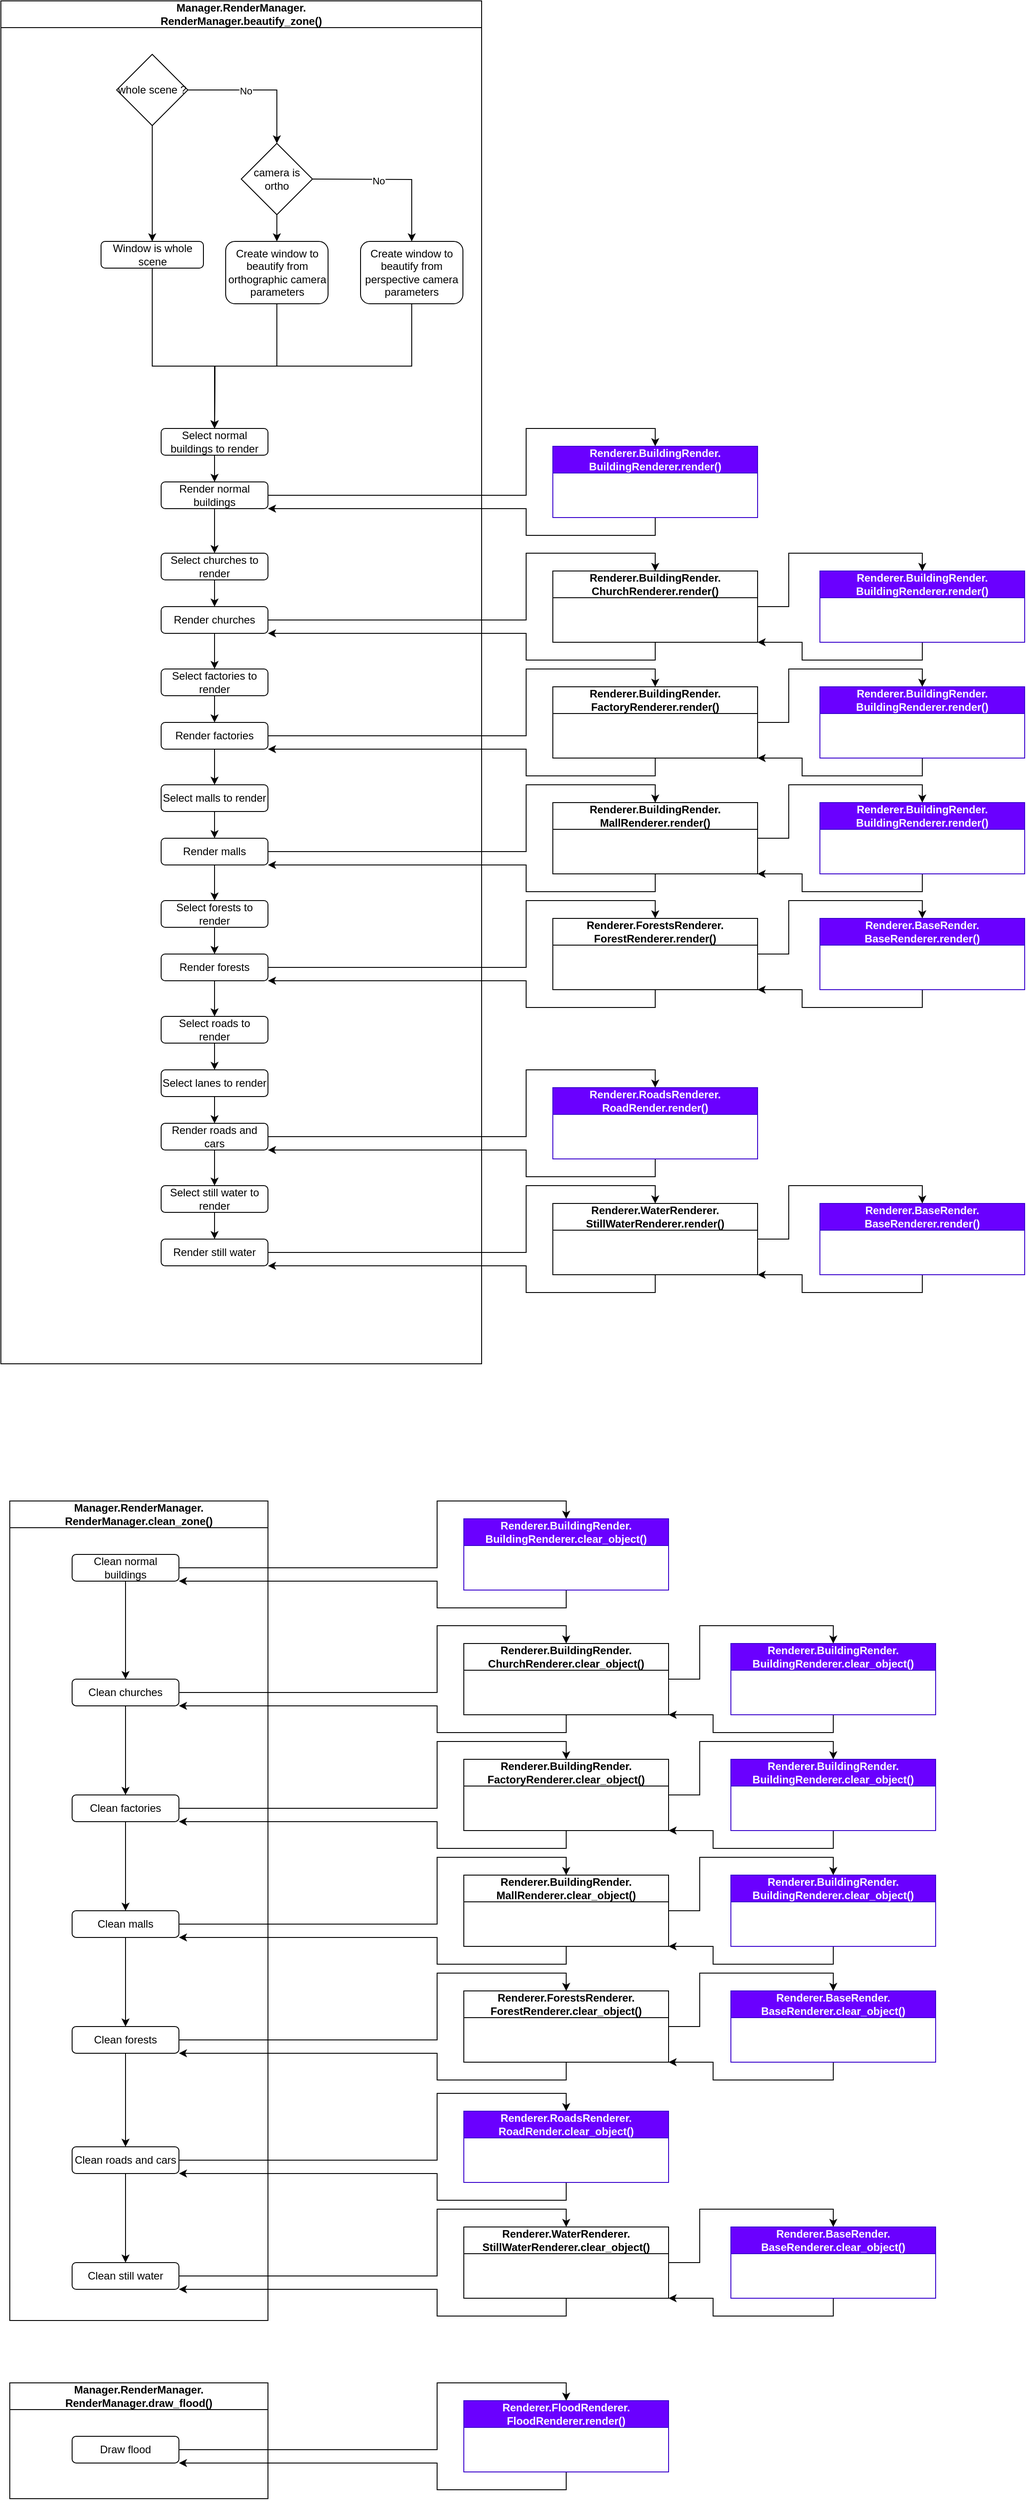 <mxfile version="22.1.21" type="device">
  <diagram id="C5RBs43oDa-KdzZeNtuy" name="Page-1">
    <mxGraphModel dx="7170" dy="4410" grid="1" gridSize="10" guides="1" tooltips="1" connect="1" arrows="1" fold="1" page="1" pageScale="1" pageWidth="827" pageHeight="1169" math="0" shadow="0">
      <root>
        <mxCell id="WIyWlLk6GJQsqaUBKTNV-0" />
        <mxCell id="WIyWlLk6GJQsqaUBKTNV-1" parent="WIyWlLk6GJQsqaUBKTNV-0" />
        <mxCell id="nWd9DYiu0VlQMOzA8pWd-0" value="Manager.RenderManager.&lt;br&gt;RenderManager.beautify_zone()" style="swimlane;whiteSpace=wrap;html=1;startSize=30;" parent="WIyWlLk6GJQsqaUBKTNV-1" vertex="1">
          <mxGeometry x="10" y="70" width="540" height="1530" as="geometry">
            <mxRectangle x="80" y="890" width="250" height="30" as="alternateBounds" />
          </mxGeometry>
        </mxCell>
        <mxCell id="nWd9DYiu0VlQMOzA8pWd-16" style="edgeStyle=orthogonalEdgeStyle;rounded=0;orthogonalLoop=1;jettySize=auto;html=1;exitX=1;exitY=0.5;exitDx=0;exitDy=0;entryX=0.5;entryY=0;entryDx=0;entryDy=0;" parent="nWd9DYiu0VlQMOzA8pWd-0" source="nWd9DYiu0VlQMOzA8pWd-13" target="nWd9DYiu0VlQMOzA8pWd-15" edge="1">
          <mxGeometry relative="1" as="geometry" />
        </mxCell>
        <mxCell id="nWd9DYiu0VlQMOzA8pWd-17" value="No" style="edgeLabel;html=1;align=center;verticalAlign=middle;resizable=0;points=[];" parent="nWd9DYiu0VlQMOzA8pWd-16" vertex="1" connectable="0">
          <mxGeometry x="-0.19" y="-1" relative="1" as="geometry">
            <mxPoint as="offset" />
          </mxGeometry>
        </mxCell>
        <mxCell id="nWd9DYiu0VlQMOzA8pWd-32" style="edgeStyle=orthogonalEdgeStyle;rounded=0;orthogonalLoop=1;jettySize=auto;html=1;exitX=0.5;exitY=1;exitDx=0;exitDy=0;entryX=0.5;entryY=0;entryDx=0;entryDy=0;" parent="nWd9DYiu0VlQMOzA8pWd-0" source="nWd9DYiu0VlQMOzA8pWd-13" target="nWd9DYiu0VlQMOzA8pWd-31" edge="1">
          <mxGeometry relative="1" as="geometry" />
        </mxCell>
        <mxCell id="nWd9DYiu0VlQMOzA8pWd-13" value="whole scene ?" style="rhombus;whiteSpace=wrap;html=1;" parent="nWd9DYiu0VlQMOzA8pWd-0" vertex="1">
          <mxGeometry x="130" y="60" width="80" height="80" as="geometry" />
        </mxCell>
        <mxCell id="nWd9DYiu0VlQMOzA8pWd-30" style="edgeStyle=orthogonalEdgeStyle;rounded=0;orthogonalLoop=1;jettySize=auto;html=1;exitX=0.5;exitY=1;exitDx=0;exitDy=0;entryX=0.5;entryY=0;entryDx=0;entryDy=0;" parent="nWd9DYiu0VlQMOzA8pWd-0" source="nWd9DYiu0VlQMOzA8pWd-15" target="nWd9DYiu0VlQMOzA8pWd-29" edge="1">
          <mxGeometry relative="1" as="geometry" />
        </mxCell>
        <mxCell id="nWd9DYiu0VlQMOzA8pWd-15" value="camera is ortho" style="rhombus;whiteSpace=wrap;html=1;" parent="nWd9DYiu0VlQMOzA8pWd-0" vertex="1">
          <mxGeometry x="270" y="160" width="80" height="80" as="geometry" />
        </mxCell>
        <mxCell id="nWd9DYiu0VlQMOzA8pWd-18" style="edgeStyle=orthogonalEdgeStyle;rounded=0;orthogonalLoop=1;jettySize=auto;html=1;exitX=1;exitY=0.5;exitDx=0;exitDy=0;entryX=0.5;entryY=0;entryDx=0;entryDy=0;" parent="nWd9DYiu0VlQMOzA8pWd-0" target="nWd9DYiu0VlQMOzA8pWd-20" edge="1">
          <mxGeometry relative="1" as="geometry">
            <mxPoint x="350" y="200" as="sourcePoint" />
            <mxPoint x="450" y="260" as="targetPoint" />
          </mxGeometry>
        </mxCell>
        <mxCell id="nWd9DYiu0VlQMOzA8pWd-19" value="No" style="edgeLabel;html=1;align=center;verticalAlign=middle;resizable=0;points=[];" parent="nWd9DYiu0VlQMOzA8pWd-18" vertex="1" connectable="0">
          <mxGeometry x="-0.19" y="-1" relative="1" as="geometry">
            <mxPoint as="offset" />
          </mxGeometry>
        </mxCell>
        <mxCell id="nWd9DYiu0VlQMOzA8pWd-43" style="edgeStyle=orthogonalEdgeStyle;rounded=0;orthogonalLoop=1;jettySize=auto;html=1;exitX=0.5;exitY=1;exitDx=0;exitDy=0;" parent="nWd9DYiu0VlQMOzA8pWd-0" source="nWd9DYiu0VlQMOzA8pWd-20" edge="1">
          <mxGeometry relative="1" as="geometry">
            <mxPoint x="240" y="480" as="targetPoint" />
          </mxGeometry>
        </mxCell>
        <mxCell id="nWd9DYiu0VlQMOzA8pWd-20" value="&lt;div&gt;Create window to beautify from perspective camera parameters&lt;/div&gt;" style="whiteSpace=wrap;html=1;rounded=1;glass=0;strokeWidth=1;shadow=0;" parent="nWd9DYiu0VlQMOzA8pWd-0" vertex="1">
          <mxGeometry x="404" y="270" width="115" height="70" as="geometry" />
        </mxCell>
        <mxCell id="nWd9DYiu0VlQMOzA8pWd-42" style="edgeStyle=orthogonalEdgeStyle;rounded=0;orthogonalLoop=1;jettySize=auto;html=1;exitX=0.5;exitY=1;exitDx=0;exitDy=0;" parent="nWd9DYiu0VlQMOzA8pWd-0" source="nWd9DYiu0VlQMOzA8pWd-29" edge="1">
          <mxGeometry relative="1" as="geometry">
            <mxPoint x="240" y="480" as="targetPoint" />
          </mxGeometry>
        </mxCell>
        <mxCell id="nWd9DYiu0VlQMOzA8pWd-29" value="&lt;div&gt;Create window to beautify from orthographic camera parameters&lt;/div&gt;" style="whiteSpace=wrap;html=1;rounded=1;glass=0;strokeWidth=1;shadow=0;" parent="nWd9DYiu0VlQMOzA8pWd-0" vertex="1">
          <mxGeometry x="252.5" y="270" width="115" height="70" as="geometry" />
        </mxCell>
        <mxCell id="nWd9DYiu0VlQMOzA8pWd-31" value="&lt;div&gt;Window is whole scene&lt;/div&gt;" style="whiteSpace=wrap;html=1;rounded=1;glass=0;strokeWidth=1;shadow=0;" parent="nWd9DYiu0VlQMOzA8pWd-0" vertex="1">
          <mxGeometry x="112.5" y="270" width="115" height="30" as="geometry" />
        </mxCell>
        <mxCell id="nWd9DYiu0VlQMOzA8pWd-45" style="edgeStyle=orthogonalEdgeStyle;rounded=0;orthogonalLoop=1;jettySize=auto;html=1;exitX=0.5;exitY=1;exitDx=0;exitDy=0;entryX=0.5;entryY=0;entryDx=0;entryDy=0;" parent="nWd9DYiu0VlQMOzA8pWd-0" source="nWd9DYiu0VlQMOzA8pWd-38" target="nWd9DYiu0VlQMOzA8pWd-44" edge="1">
          <mxGeometry relative="1" as="geometry" />
        </mxCell>
        <mxCell id="nWd9DYiu0VlQMOzA8pWd-38" value="Select normal buildings to render" style="rounded=1;whiteSpace=wrap;html=1;fontSize=12;glass=0;strokeWidth=1;shadow=0;" parent="nWd9DYiu0VlQMOzA8pWd-0" vertex="1">
          <mxGeometry x="180" y="480" width="120" height="30" as="geometry" />
        </mxCell>
        <mxCell id="nWd9DYiu0VlQMOzA8pWd-39" style="edgeStyle=orthogonalEdgeStyle;rounded=0;orthogonalLoop=1;jettySize=auto;html=1;exitX=0.5;exitY=1;exitDx=0;exitDy=0;" parent="nWd9DYiu0VlQMOzA8pWd-0" source="nWd9DYiu0VlQMOzA8pWd-31" target="nWd9DYiu0VlQMOzA8pWd-38" edge="1">
          <mxGeometry relative="1" as="geometry">
            <Array as="points">
              <mxPoint x="170" y="410" />
              <mxPoint x="240" y="410" />
            </Array>
          </mxGeometry>
        </mxCell>
        <mxCell id="nWd9DYiu0VlQMOzA8pWd-54" style="edgeStyle=orthogonalEdgeStyle;rounded=0;orthogonalLoop=1;jettySize=auto;html=1;exitX=0.5;exitY=1;exitDx=0;exitDy=0;entryX=0.5;entryY=0;entryDx=0;entryDy=0;" parent="nWd9DYiu0VlQMOzA8pWd-0" source="nWd9DYiu0VlQMOzA8pWd-44" target="nWd9DYiu0VlQMOzA8pWd-49" edge="1">
          <mxGeometry relative="1" as="geometry" />
        </mxCell>
        <mxCell id="nWd9DYiu0VlQMOzA8pWd-44" value="Render normal buildings" style="rounded=1;whiteSpace=wrap;html=1;fontSize=12;glass=0;strokeWidth=1;shadow=0;" parent="nWd9DYiu0VlQMOzA8pWd-0" vertex="1">
          <mxGeometry x="180" y="540" width="120" height="30" as="geometry" />
        </mxCell>
        <mxCell id="nWd9DYiu0VlQMOzA8pWd-49" value="Select churches to render" style="rounded=1;whiteSpace=wrap;html=1;fontSize=12;glass=0;strokeWidth=1;shadow=0;" parent="nWd9DYiu0VlQMOzA8pWd-0" vertex="1">
          <mxGeometry x="180" y="620" width="120" height="30" as="geometry" />
        </mxCell>
        <mxCell id="XBrvubIOwSxENSqEJ7tH-21" style="edgeStyle=orthogonalEdgeStyle;rounded=0;orthogonalLoop=1;jettySize=auto;html=1;exitX=0.5;exitY=1;exitDx=0;exitDy=0;entryX=0.5;entryY=0;entryDx=0;entryDy=0;" parent="nWd9DYiu0VlQMOzA8pWd-0" source="nWd9DYiu0VlQMOzA8pWd-50" target="XBrvubIOwSxENSqEJ7tH-3" edge="1">
          <mxGeometry relative="1" as="geometry" />
        </mxCell>
        <mxCell id="nWd9DYiu0VlQMOzA8pWd-50" value="Render churches" style="rounded=1;whiteSpace=wrap;html=1;fontSize=12;glass=0;strokeWidth=1;shadow=0;" parent="nWd9DYiu0VlQMOzA8pWd-0" vertex="1">
          <mxGeometry x="180" y="680" width="120" height="30" as="geometry" />
        </mxCell>
        <mxCell id="nWd9DYiu0VlQMOzA8pWd-48" style="edgeStyle=orthogonalEdgeStyle;rounded=0;orthogonalLoop=1;jettySize=auto;html=1;exitX=0.5;exitY=1;exitDx=0;exitDy=0;entryX=0.5;entryY=0;entryDx=0;entryDy=0;" parent="nWd9DYiu0VlQMOzA8pWd-0" source="nWd9DYiu0VlQMOzA8pWd-49" target="nWd9DYiu0VlQMOzA8pWd-50" edge="1">
          <mxGeometry relative="1" as="geometry" />
        </mxCell>
        <mxCell id="nWd9DYiu0VlQMOzA8pWd-51" style="edgeStyle=orthogonalEdgeStyle;rounded=0;orthogonalLoop=1;jettySize=auto;html=1;exitX=0.5;exitY=1;exitDx=0;exitDy=0;entryX=1;entryY=1;entryDx=0;entryDy=0;" parent="nWd9DYiu0VlQMOzA8pWd-0" source="nWd9DYiu0VlQMOzA8pWd-52" target="nWd9DYiu0VlQMOzA8pWd-50" edge="1">
          <mxGeometry relative="1" as="geometry">
            <Array as="points">
              <mxPoint x="735" y="740" />
              <mxPoint x="590" y="740" />
              <mxPoint x="590" y="710" />
            </Array>
          </mxGeometry>
        </mxCell>
        <mxCell id="nWd9DYiu0VlQMOzA8pWd-52" value="Renderer.BuildingRender.&lt;br&gt;ChurchRenderer.render()" style="swimlane;whiteSpace=wrap;html=1;startSize=30;" parent="nWd9DYiu0VlQMOzA8pWd-0" vertex="1">
          <mxGeometry x="620" y="640" width="230" height="80" as="geometry" />
        </mxCell>
        <mxCell id="nWd9DYiu0VlQMOzA8pWd-53" style="edgeStyle=orthogonalEdgeStyle;rounded=0;orthogonalLoop=1;jettySize=auto;html=1;exitX=1;exitY=0.5;exitDx=0;exitDy=0;entryX=0.5;entryY=0;entryDx=0;entryDy=0;" parent="nWd9DYiu0VlQMOzA8pWd-0" source="nWd9DYiu0VlQMOzA8pWd-50" target="nWd9DYiu0VlQMOzA8pWd-52" edge="1">
          <mxGeometry relative="1" as="geometry">
            <Array as="points">
              <mxPoint x="590" y="695" />
              <mxPoint x="590" y="620" />
              <mxPoint x="735" y="620" />
            </Array>
          </mxGeometry>
        </mxCell>
        <mxCell id="XBrvubIOwSxENSqEJ7tH-3" value="Select factories to render" style="rounded=1;whiteSpace=wrap;html=1;fontSize=12;glass=0;strokeWidth=1;shadow=0;" parent="nWd9DYiu0VlQMOzA8pWd-0" vertex="1">
          <mxGeometry x="180" y="750" width="120" height="30" as="geometry" />
        </mxCell>
        <mxCell id="XBrvubIOwSxENSqEJ7tH-22" style="edgeStyle=orthogonalEdgeStyle;rounded=0;orthogonalLoop=1;jettySize=auto;html=1;exitX=0.5;exitY=1;exitDx=0;exitDy=0;entryX=0.5;entryY=0;entryDx=0;entryDy=0;" parent="nWd9DYiu0VlQMOzA8pWd-0" source="XBrvubIOwSxENSqEJ7tH-4" target="XBrvubIOwSxENSqEJ7tH-12" edge="1">
          <mxGeometry relative="1" as="geometry" />
        </mxCell>
        <mxCell id="XBrvubIOwSxENSqEJ7tH-4" value="Render factories" style="rounded=1;whiteSpace=wrap;html=1;fontSize=12;glass=0;strokeWidth=1;shadow=0;" parent="nWd9DYiu0VlQMOzA8pWd-0" vertex="1">
          <mxGeometry x="180" y="810" width="120" height="30" as="geometry" />
        </mxCell>
        <mxCell id="XBrvubIOwSxENSqEJ7tH-5" style="edgeStyle=orthogonalEdgeStyle;rounded=0;orthogonalLoop=1;jettySize=auto;html=1;exitX=0.5;exitY=1;exitDx=0;exitDy=0;entryX=0.5;entryY=0;entryDx=0;entryDy=0;" parent="nWd9DYiu0VlQMOzA8pWd-0" source="XBrvubIOwSxENSqEJ7tH-3" target="XBrvubIOwSxENSqEJ7tH-4" edge="1">
          <mxGeometry relative="1" as="geometry" />
        </mxCell>
        <mxCell id="XBrvubIOwSxENSqEJ7tH-6" style="edgeStyle=orthogonalEdgeStyle;rounded=0;orthogonalLoop=1;jettySize=auto;html=1;exitX=0.5;exitY=1;exitDx=0;exitDy=0;entryX=1;entryY=1;entryDx=0;entryDy=0;" parent="nWd9DYiu0VlQMOzA8pWd-0" source="XBrvubIOwSxENSqEJ7tH-7" target="XBrvubIOwSxENSqEJ7tH-4" edge="1">
          <mxGeometry relative="1" as="geometry">
            <Array as="points">
              <mxPoint x="735" y="870" />
              <mxPoint x="590" y="870" />
              <mxPoint x="590" y="840" />
            </Array>
          </mxGeometry>
        </mxCell>
        <mxCell id="XBrvubIOwSxENSqEJ7tH-7" value="Renderer.BuildingRender.&lt;br&gt;FactoryRenderer.render()" style="swimlane;whiteSpace=wrap;html=1;startSize=30;" parent="nWd9DYiu0VlQMOzA8pWd-0" vertex="1">
          <mxGeometry x="620" y="770" width="230" height="80" as="geometry" />
        </mxCell>
        <mxCell id="XBrvubIOwSxENSqEJ7tH-8" style="edgeStyle=orthogonalEdgeStyle;rounded=0;orthogonalLoop=1;jettySize=auto;html=1;exitX=1;exitY=0.5;exitDx=0;exitDy=0;entryX=0.5;entryY=0;entryDx=0;entryDy=0;" parent="nWd9DYiu0VlQMOzA8pWd-0" source="XBrvubIOwSxENSqEJ7tH-4" target="XBrvubIOwSxENSqEJ7tH-7" edge="1">
          <mxGeometry relative="1" as="geometry">
            <Array as="points">
              <mxPoint x="590" y="825" />
              <mxPoint x="590" y="750" />
              <mxPoint x="735" y="750" />
            </Array>
          </mxGeometry>
        </mxCell>
        <mxCell id="XBrvubIOwSxENSqEJ7tH-9" style="edgeStyle=orthogonalEdgeStyle;rounded=0;orthogonalLoop=1;jettySize=auto;html=1;exitX=0.5;exitY=1;exitDx=0;exitDy=0;entryX=1;entryY=1;entryDx=0;entryDy=0;" parent="nWd9DYiu0VlQMOzA8pWd-0" source="XBrvubIOwSxENSqEJ7tH-10" target="XBrvubIOwSxENSqEJ7tH-7" edge="1">
          <mxGeometry relative="1" as="geometry">
            <Array as="points">
              <mxPoint x="1035" y="870" />
              <mxPoint x="900" y="870" />
              <mxPoint x="900" y="850" />
            </Array>
          </mxGeometry>
        </mxCell>
        <mxCell id="XBrvubIOwSxENSqEJ7tH-10" value="Renderer.BuildingRender.&lt;br&gt;BuildingRenderer.render()" style="swimlane;whiteSpace=wrap;html=1;startSize=30;fillColor=#6a00ff;fontColor=#ffffff;strokeColor=#3700CC;" parent="nWd9DYiu0VlQMOzA8pWd-0" vertex="1">
          <mxGeometry x="920" y="770" width="230" height="80" as="geometry" />
        </mxCell>
        <mxCell id="XBrvubIOwSxENSqEJ7tH-11" style="edgeStyle=orthogonalEdgeStyle;rounded=0;orthogonalLoop=1;jettySize=auto;html=1;exitX=1;exitY=0.5;exitDx=0;exitDy=0;entryX=0.5;entryY=0;entryDx=0;entryDy=0;" parent="nWd9DYiu0VlQMOzA8pWd-0" source="XBrvubIOwSxENSqEJ7tH-7" target="XBrvubIOwSxENSqEJ7tH-10" edge="1">
          <mxGeometry relative="1" as="geometry" />
        </mxCell>
        <mxCell id="XBrvubIOwSxENSqEJ7tH-12" value="Select malls to render" style="rounded=1;whiteSpace=wrap;html=1;fontSize=12;glass=0;strokeWidth=1;shadow=0;" parent="nWd9DYiu0VlQMOzA8pWd-0" vertex="1">
          <mxGeometry x="180" y="880" width="120" height="30" as="geometry" />
        </mxCell>
        <mxCell id="XBrvubIOwSxENSqEJ7tH-33" style="edgeStyle=orthogonalEdgeStyle;rounded=0;orthogonalLoop=1;jettySize=auto;html=1;exitX=0.5;exitY=1;exitDx=0;exitDy=0;entryX=0.5;entryY=0;entryDx=0;entryDy=0;" parent="nWd9DYiu0VlQMOzA8pWd-0" source="XBrvubIOwSxENSqEJ7tH-13" target="XBrvubIOwSxENSqEJ7tH-23" edge="1">
          <mxGeometry relative="1" as="geometry" />
        </mxCell>
        <mxCell id="XBrvubIOwSxENSqEJ7tH-13" value="Render malls" style="rounded=1;whiteSpace=wrap;html=1;fontSize=12;glass=0;strokeWidth=1;shadow=0;" parent="nWd9DYiu0VlQMOzA8pWd-0" vertex="1">
          <mxGeometry x="180" y="940" width="120" height="30" as="geometry" />
        </mxCell>
        <mxCell id="XBrvubIOwSxENSqEJ7tH-14" style="edgeStyle=orthogonalEdgeStyle;rounded=0;orthogonalLoop=1;jettySize=auto;html=1;exitX=0.5;exitY=1;exitDx=0;exitDy=0;entryX=0.5;entryY=0;entryDx=0;entryDy=0;" parent="nWd9DYiu0VlQMOzA8pWd-0" source="XBrvubIOwSxENSqEJ7tH-12" target="XBrvubIOwSxENSqEJ7tH-13" edge="1">
          <mxGeometry relative="1" as="geometry" />
        </mxCell>
        <mxCell id="XBrvubIOwSxENSqEJ7tH-15" style="edgeStyle=orthogonalEdgeStyle;rounded=0;orthogonalLoop=1;jettySize=auto;html=1;exitX=0.5;exitY=1;exitDx=0;exitDy=0;entryX=1;entryY=1;entryDx=0;entryDy=0;" parent="nWd9DYiu0VlQMOzA8pWd-0" source="XBrvubIOwSxENSqEJ7tH-16" target="XBrvubIOwSxENSqEJ7tH-13" edge="1">
          <mxGeometry relative="1" as="geometry">
            <Array as="points">
              <mxPoint x="735" y="1000" />
              <mxPoint x="590" y="1000" />
              <mxPoint x="590" y="970" />
            </Array>
          </mxGeometry>
        </mxCell>
        <mxCell id="XBrvubIOwSxENSqEJ7tH-16" value="Renderer.BuildingRender.&lt;br&gt;MallRenderer.render()" style="swimlane;whiteSpace=wrap;html=1;startSize=30;" parent="nWd9DYiu0VlQMOzA8pWd-0" vertex="1">
          <mxGeometry x="620" y="900" width="230" height="80" as="geometry" />
        </mxCell>
        <mxCell id="XBrvubIOwSxENSqEJ7tH-17" style="edgeStyle=orthogonalEdgeStyle;rounded=0;orthogonalLoop=1;jettySize=auto;html=1;exitX=1;exitY=0.5;exitDx=0;exitDy=0;entryX=0.5;entryY=0;entryDx=0;entryDy=0;" parent="nWd9DYiu0VlQMOzA8pWd-0" source="XBrvubIOwSxENSqEJ7tH-13" target="XBrvubIOwSxENSqEJ7tH-16" edge="1">
          <mxGeometry relative="1" as="geometry">
            <Array as="points">
              <mxPoint x="590" y="955" />
              <mxPoint x="590" y="880" />
              <mxPoint x="735" y="880" />
            </Array>
          </mxGeometry>
        </mxCell>
        <mxCell id="XBrvubIOwSxENSqEJ7tH-18" style="edgeStyle=orthogonalEdgeStyle;rounded=0;orthogonalLoop=1;jettySize=auto;html=1;exitX=0.5;exitY=1;exitDx=0;exitDy=0;entryX=1;entryY=1;entryDx=0;entryDy=0;" parent="nWd9DYiu0VlQMOzA8pWd-0" source="XBrvubIOwSxENSqEJ7tH-19" target="XBrvubIOwSxENSqEJ7tH-16" edge="1">
          <mxGeometry relative="1" as="geometry">
            <Array as="points">
              <mxPoint x="1035" y="1000" />
              <mxPoint x="900" y="1000" />
              <mxPoint x="900" y="980" />
            </Array>
          </mxGeometry>
        </mxCell>
        <mxCell id="XBrvubIOwSxENSqEJ7tH-19" value="Renderer.BuildingRender.&lt;br&gt;BuildingRenderer.render()" style="swimlane;whiteSpace=wrap;html=1;startSize=30;fillColor=#6a00ff;fontColor=#ffffff;strokeColor=#3700CC;" parent="nWd9DYiu0VlQMOzA8pWd-0" vertex="1">
          <mxGeometry x="920" y="900" width="230" height="80" as="geometry" />
        </mxCell>
        <mxCell id="XBrvubIOwSxENSqEJ7tH-20" style="edgeStyle=orthogonalEdgeStyle;rounded=0;orthogonalLoop=1;jettySize=auto;html=1;exitX=1;exitY=0.5;exitDx=0;exitDy=0;entryX=0.5;entryY=0;entryDx=0;entryDy=0;" parent="nWd9DYiu0VlQMOzA8pWd-0" source="XBrvubIOwSxENSqEJ7tH-16" target="XBrvubIOwSxENSqEJ7tH-19" edge="1">
          <mxGeometry relative="1" as="geometry" />
        </mxCell>
        <mxCell id="XBrvubIOwSxENSqEJ7tH-23" value="Select forests to render" style="rounded=1;whiteSpace=wrap;html=1;fontSize=12;glass=0;strokeWidth=1;shadow=0;" parent="nWd9DYiu0VlQMOzA8pWd-0" vertex="1">
          <mxGeometry x="180" y="1010" width="120" height="30" as="geometry" />
        </mxCell>
        <mxCell id="XBrvubIOwSxENSqEJ7tH-44" style="edgeStyle=orthogonalEdgeStyle;rounded=0;orthogonalLoop=1;jettySize=auto;html=1;exitX=0.5;exitY=1;exitDx=0;exitDy=0;entryX=0.5;entryY=0;entryDx=0;entryDy=0;" parent="nWd9DYiu0VlQMOzA8pWd-0" source="XBrvubIOwSxENSqEJ7tH-24" target="XBrvubIOwSxENSqEJ7tH-43" edge="1">
          <mxGeometry relative="1" as="geometry" />
        </mxCell>
        <mxCell id="XBrvubIOwSxENSqEJ7tH-24" value="Render forests" style="rounded=1;whiteSpace=wrap;html=1;fontSize=12;glass=0;strokeWidth=1;shadow=0;" parent="nWd9DYiu0VlQMOzA8pWd-0" vertex="1">
          <mxGeometry x="180" y="1070" width="120" height="30" as="geometry" />
        </mxCell>
        <mxCell id="XBrvubIOwSxENSqEJ7tH-25" style="edgeStyle=orthogonalEdgeStyle;rounded=0;orthogonalLoop=1;jettySize=auto;html=1;exitX=0.5;exitY=1;exitDx=0;exitDy=0;entryX=0.5;entryY=0;entryDx=0;entryDy=0;" parent="nWd9DYiu0VlQMOzA8pWd-0" source="XBrvubIOwSxENSqEJ7tH-23" target="XBrvubIOwSxENSqEJ7tH-24" edge="1">
          <mxGeometry relative="1" as="geometry" />
        </mxCell>
        <mxCell id="XBrvubIOwSxENSqEJ7tH-26" style="edgeStyle=orthogonalEdgeStyle;rounded=0;orthogonalLoop=1;jettySize=auto;html=1;exitX=0.5;exitY=1;exitDx=0;exitDy=0;entryX=1;entryY=1;entryDx=0;entryDy=0;" parent="nWd9DYiu0VlQMOzA8pWd-0" source="XBrvubIOwSxENSqEJ7tH-27" target="XBrvubIOwSxENSqEJ7tH-24" edge="1">
          <mxGeometry relative="1" as="geometry">
            <Array as="points">
              <mxPoint x="735" y="1130" />
              <mxPoint x="590" y="1130" />
              <mxPoint x="590" y="1100" />
            </Array>
          </mxGeometry>
        </mxCell>
        <mxCell id="XBrvubIOwSxENSqEJ7tH-27" value="Renderer.ForestsRenderer.&lt;br&gt;ForestRenderer.render()" style="swimlane;whiteSpace=wrap;html=1;startSize=30;" parent="nWd9DYiu0VlQMOzA8pWd-0" vertex="1">
          <mxGeometry x="620" y="1030" width="230" height="80" as="geometry" />
        </mxCell>
        <mxCell id="XBrvubIOwSxENSqEJ7tH-28" style="edgeStyle=orthogonalEdgeStyle;rounded=0;orthogonalLoop=1;jettySize=auto;html=1;exitX=1;exitY=0.5;exitDx=0;exitDy=0;entryX=0.5;entryY=0;entryDx=0;entryDy=0;" parent="nWd9DYiu0VlQMOzA8pWd-0" source="XBrvubIOwSxENSqEJ7tH-24" target="XBrvubIOwSxENSqEJ7tH-27" edge="1">
          <mxGeometry relative="1" as="geometry">
            <Array as="points">
              <mxPoint x="590" y="1085" />
              <mxPoint x="590" y="1010" />
              <mxPoint x="735" y="1010" />
            </Array>
          </mxGeometry>
        </mxCell>
        <mxCell id="XBrvubIOwSxENSqEJ7tH-29" style="edgeStyle=orthogonalEdgeStyle;rounded=0;orthogonalLoop=1;jettySize=auto;html=1;exitX=0.5;exitY=1;exitDx=0;exitDy=0;entryX=1;entryY=1;entryDx=0;entryDy=0;" parent="nWd9DYiu0VlQMOzA8pWd-0" source="XBrvubIOwSxENSqEJ7tH-30" target="XBrvubIOwSxENSqEJ7tH-27" edge="1">
          <mxGeometry relative="1" as="geometry">
            <Array as="points">
              <mxPoint x="1035" y="1130" />
              <mxPoint x="900" y="1130" />
              <mxPoint x="900" y="1110" />
            </Array>
          </mxGeometry>
        </mxCell>
        <mxCell id="XBrvubIOwSxENSqEJ7tH-30" value="Renderer.BaseRender.&lt;br&gt;BaseRenderer.render()" style="swimlane;whiteSpace=wrap;html=1;startSize=30;fillColor=#6a00ff;fontColor=#ffffff;strokeColor=#3700CC;" parent="nWd9DYiu0VlQMOzA8pWd-0" vertex="1">
          <mxGeometry x="920" y="1030" width="230" height="80" as="geometry" />
        </mxCell>
        <mxCell id="XBrvubIOwSxENSqEJ7tH-31" style="edgeStyle=orthogonalEdgeStyle;rounded=0;orthogonalLoop=1;jettySize=auto;html=1;exitX=1;exitY=0.5;exitDx=0;exitDy=0;entryX=0.5;entryY=0;entryDx=0;entryDy=0;" parent="nWd9DYiu0VlQMOzA8pWd-0" source="XBrvubIOwSxENSqEJ7tH-27" target="XBrvubIOwSxENSqEJ7tH-30" edge="1">
          <mxGeometry relative="1" as="geometry" />
        </mxCell>
        <mxCell id="XBrvubIOwSxENSqEJ7tH-34" value="Select lanes to render" style="rounded=1;whiteSpace=wrap;html=1;fontSize=12;glass=0;strokeWidth=1;shadow=0;" parent="nWd9DYiu0VlQMOzA8pWd-0" vertex="1">
          <mxGeometry x="180" y="1200.04" width="120" height="30" as="geometry" />
        </mxCell>
        <mxCell id="XBrvubIOwSxENSqEJ7tH-56" style="edgeStyle=orthogonalEdgeStyle;rounded=0;orthogonalLoop=1;jettySize=auto;html=1;exitX=0.5;exitY=1;exitDx=0;exitDy=0;" parent="nWd9DYiu0VlQMOzA8pWd-0" source="XBrvubIOwSxENSqEJ7tH-35" edge="1">
          <mxGeometry relative="1" as="geometry">
            <mxPoint x="240" y="1330" as="targetPoint" />
          </mxGeometry>
        </mxCell>
        <mxCell id="XBrvubIOwSxENSqEJ7tH-35" value="Render roads and cars" style="rounded=1;whiteSpace=wrap;html=1;fontSize=12;glass=0;strokeWidth=1;shadow=0;" parent="nWd9DYiu0VlQMOzA8pWd-0" vertex="1">
          <mxGeometry x="180" y="1260.04" width="120" height="30" as="geometry" />
        </mxCell>
        <mxCell id="XBrvubIOwSxENSqEJ7tH-36" style="edgeStyle=orthogonalEdgeStyle;rounded=0;orthogonalLoop=1;jettySize=auto;html=1;exitX=0.5;exitY=1;exitDx=0;exitDy=0;entryX=0.5;entryY=0;entryDx=0;entryDy=0;" parent="nWd9DYiu0VlQMOzA8pWd-0" source="XBrvubIOwSxENSqEJ7tH-34" target="XBrvubIOwSxENSqEJ7tH-35" edge="1">
          <mxGeometry relative="1" as="geometry" />
        </mxCell>
        <mxCell id="XBrvubIOwSxENSqEJ7tH-37" style="edgeStyle=orthogonalEdgeStyle;rounded=0;orthogonalLoop=1;jettySize=auto;html=1;exitX=0.5;exitY=1;exitDx=0;exitDy=0;entryX=1;entryY=1;entryDx=0;entryDy=0;" parent="nWd9DYiu0VlQMOzA8pWd-0" source="XBrvubIOwSxENSqEJ7tH-38" target="XBrvubIOwSxENSqEJ7tH-35" edge="1">
          <mxGeometry relative="1" as="geometry">
            <Array as="points">
              <mxPoint x="735" y="1320.04" />
              <mxPoint x="590" y="1320.04" />
              <mxPoint x="590" y="1290.04" />
            </Array>
          </mxGeometry>
        </mxCell>
        <mxCell id="XBrvubIOwSxENSqEJ7tH-38" value="Renderer.RoadsRenderer.&lt;br&gt;RoadRender.render()" style="swimlane;whiteSpace=wrap;html=1;startSize=30;fillColor=#6a00ff;fontColor=#ffffff;strokeColor=#3700CC;" parent="nWd9DYiu0VlQMOzA8pWd-0" vertex="1">
          <mxGeometry x="620" y="1220.04" width="230" height="80" as="geometry" />
        </mxCell>
        <mxCell id="XBrvubIOwSxENSqEJ7tH-39" style="edgeStyle=orthogonalEdgeStyle;rounded=0;orthogonalLoop=1;jettySize=auto;html=1;exitX=1;exitY=0.5;exitDx=0;exitDy=0;entryX=0.5;entryY=0;entryDx=0;entryDy=0;" parent="nWd9DYiu0VlQMOzA8pWd-0" source="XBrvubIOwSxENSqEJ7tH-35" target="XBrvubIOwSxENSqEJ7tH-38" edge="1">
          <mxGeometry relative="1" as="geometry">
            <Array as="points">
              <mxPoint x="590" y="1275.04" />
              <mxPoint x="590" y="1200.04" />
              <mxPoint x="735" y="1200.04" />
            </Array>
          </mxGeometry>
        </mxCell>
        <mxCell id="XBrvubIOwSxENSqEJ7tH-45" style="edgeStyle=orthogonalEdgeStyle;rounded=0;orthogonalLoop=1;jettySize=auto;html=1;exitX=0.5;exitY=1;exitDx=0;exitDy=0;entryX=0.5;entryY=0;entryDx=0;entryDy=0;" parent="nWd9DYiu0VlQMOzA8pWd-0" source="XBrvubIOwSxENSqEJ7tH-43" target="XBrvubIOwSxENSqEJ7tH-34" edge="1">
          <mxGeometry relative="1" as="geometry" />
        </mxCell>
        <mxCell id="XBrvubIOwSxENSqEJ7tH-43" value="Select roads to render" style="rounded=1;whiteSpace=wrap;html=1;fontSize=12;glass=0;strokeWidth=1;shadow=0;" parent="nWd9DYiu0VlQMOzA8pWd-0" vertex="1">
          <mxGeometry x="180" y="1140" width="120" height="30" as="geometry" />
        </mxCell>
        <mxCell id="XBrvubIOwSxENSqEJ7tH-47" value="Select still water to render" style="rounded=1;whiteSpace=wrap;html=1;fontSize=12;glass=0;strokeWidth=1;shadow=0;" parent="nWd9DYiu0VlQMOzA8pWd-0" vertex="1">
          <mxGeometry x="180" y="1330.04" width="120" height="30" as="geometry" />
        </mxCell>
        <mxCell id="XBrvubIOwSxENSqEJ7tH-48" value="Render still water" style="rounded=1;whiteSpace=wrap;html=1;fontSize=12;glass=0;strokeWidth=1;shadow=0;" parent="nWd9DYiu0VlQMOzA8pWd-0" vertex="1">
          <mxGeometry x="180" y="1390.04" width="120" height="30" as="geometry" />
        </mxCell>
        <mxCell id="XBrvubIOwSxENSqEJ7tH-49" style="edgeStyle=orthogonalEdgeStyle;rounded=0;orthogonalLoop=1;jettySize=auto;html=1;exitX=0.5;exitY=1;exitDx=0;exitDy=0;entryX=0.5;entryY=0;entryDx=0;entryDy=0;" parent="nWd9DYiu0VlQMOzA8pWd-0" source="XBrvubIOwSxENSqEJ7tH-47" target="XBrvubIOwSxENSqEJ7tH-48" edge="1">
          <mxGeometry relative="1" as="geometry" />
        </mxCell>
        <mxCell id="XBrvubIOwSxENSqEJ7tH-50" style="edgeStyle=orthogonalEdgeStyle;rounded=0;orthogonalLoop=1;jettySize=auto;html=1;exitX=0.5;exitY=1;exitDx=0;exitDy=0;entryX=1;entryY=1;entryDx=0;entryDy=0;" parent="nWd9DYiu0VlQMOzA8pWd-0" source="XBrvubIOwSxENSqEJ7tH-51" target="XBrvubIOwSxENSqEJ7tH-48" edge="1">
          <mxGeometry relative="1" as="geometry">
            <Array as="points">
              <mxPoint x="735" y="1450.04" />
              <mxPoint x="590" y="1450.04" />
              <mxPoint x="590" y="1420.04" />
            </Array>
          </mxGeometry>
        </mxCell>
        <mxCell id="XBrvubIOwSxENSqEJ7tH-51" value="Renderer.WaterRenderer.&lt;br&gt;StillWaterRenderer.render()" style="swimlane;whiteSpace=wrap;html=1;startSize=30;" parent="nWd9DYiu0VlQMOzA8pWd-0" vertex="1">
          <mxGeometry x="620" y="1350.04" width="230" height="80" as="geometry" />
        </mxCell>
        <mxCell id="XBrvubIOwSxENSqEJ7tH-52" style="edgeStyle=orthogonalEdgeStyle;rounded=0;orthogonalLoop=1;jettySize=auto;html=1;exitX=1;exitY=0.5;exitDx=0;exitDy=0;entryX=0.5;entryY=0;entryDx=0;entryDy=0;" parent="nWd9DYiu0VlQMOzA8pWd-0" source="XBrvubIOwSxENSqEJ7tH-48" target="XBrvubIOwSxENSqEJ7tH-51" edge="1">
          <mxGeometry relative="1" as="geometry">
            <Array as="points">
              <mxPoint x="590" y="1405.04" />
              <mxPoint x="590" y="1330.04" />
              <mxPoint x="735" y="1330.04" />
            </Array>
          </mxGeometry>
        </mxCell>
        <mxCell id="XBrvubIOwSxENSqEJ7tH-53" style="edgeStyle=orthogonalEdgeStyle;rounded=0;orthogonalLoop=1;jettySize=auto;html=1;exitX=0.5;exitY=1;exitDx=0;exitDy=0;entryX=1;entryY=1;entryDx=0;entryDy=0;" parent="nWd9DYiu0VlQMOzA8pWd-0" source="XBrvubIOwSxENSqEJ7tH-54" target="XBrvubIOwSxENSqEJ7tH-51" edge="1">
          <mxGeometry relative="1" as="geometry">
            <Array as="points">
              <mxPoint x="1035" y="1450.04" />
              <mxPoint x="900" y="1450.04" />
              <mxPoint x="900" y="1430.04" />
            </Array>
          </mxGeometry>
        </mxCell>
        <mxCell id="XBrvubIOwSxENSqEJ7tH-54" value="Renderer.BaseRender.&lt;br&gt;BaseRenderer.render()" style="swimlane;whiteSpace=wrap;html=1;startSize=30;fillColor=#6a00ff;fontColor=#ffffff;strokeColor=#3700CC;" parent="nWd9DYiu0VlQMOzA8pWd-0" vertex="1">
          <mxGeometry x="920" y="1350.04" width="230" height="80" as="geometry" />
        </mxCell>
        <mxCell id="XBrvubIOwSxENSqEJ7tH-55" style="edgeStyle=orthogonalEdgeStyle;rounded=0;orthogonalLoop=1;jettySize=auto;html=1;exitX=1;exitY=0.5;exitDx=0;exitDy=0;entryX=0.5;entryY=0;entryDx=0;entryDy=0;" parent="nWd9DYiu0VlQMOzA8pWd-0" source="XBrvubIOwSxENSqEJ7tH-51" target="XBrvubIOwSxENSqEJ7tH-54" edge="1">
          <mxGeometry relative="1" as="geometry" />
        </mxCell>
        <mxCell id="nWd9DYiu0VlQMOzA8pWd-47" style="edgeStyle=orthogonalEdgeStyle;rounded=0;orthogonalLoop=1;jettySize=auto;html=1;exitX=0.5;exitY=1;exitDx=0;exitDy=0;entryX=1;entryY=1;entryDx=0;entryDy=0;" parent="WIyWlLk6GJQsqaUBKTNV-1" source="nWd9DYiu0VlQMOzA8pWd-36" target="nWd9DYiu0VlQMOzA8pWd-44" edge="1">
          <mxGeometry relative="1" as="geometry">
            <Array as="points">
              <mxPoint x="745" y="670" />
              <mxPoint x="600" y="670" />
              <mxPoint x="600" y="640" />
            </Array>
          </mxGeometry>
        </mxCell>
        <mxCell id="nWd9DYiu0VlQMOzA8pWd-36" value="Renderer.BuildingRender.&lt;br&gt;BuildingRenderer.render()" style="swimlane;whiteSpace=wrap;html=1;startSize=30;fillColor=#6a00ff;fontColor=#ffffff;strokeColor=#3700CC;" parent="WIyWlLk6GJQsqaUBKTNV-1" vertex="1">
          <mxGeometry x="630" y="570" width="230" height="80" as="geometry" />
        </mxCell>
        <mxCell id="nWd9DYiu0VlQMOzA8pWd-46" style="edgeStyle=orthogonalEdgeStyle;rounded=0;orthogonalLoop=1;jettySize=auto;html=1;exitX=1;exitY=0.5;exitDx=0;exitDy=0;entryX=0.5;entryY=0;entryDx=0;entryDy=0;" parent="WIyWlLk6GJQsqaUBKTNV-1" source="nWd9DYiu0VlQMOzA8pWd-44" target="nWd9DYiu0VlQMOzA8pWd-36" edge="1">
          <mxGeometry relative="1" as="geometry">
            <Array as="points">
              <mxPoint x="600" y="625" />
              <mxPoint x="600" y="550" />
              <mxPoint x="745" y="550" />
            </Array>
          </mxGeometry>
        </mxCell>
        <mxCell id="XBrvubIOwSxENSqEJ7tH-2" style="edgeStyle=orthogonalEdgeStyle;rounded=0;orthogonalLoop=1;jettySize=auto;html=1;exitX=0.5;exitY=1;exitDx=0;exitDy=0;entryX=1;entryY=1;entryDx=0;entryDy=0;" parent="WIyWlLk6GJQsqaUBKTNV-1" source="XBrvubIOwSxENSqEJ7tH-0" target="nWd9DYiu0VlQMOzA8pWd-52" edge="1">
          <mxGeometry relative="1" as="geometry">
            <Array as="points">
              <mxPoint x="1045" y="810" />
              <mxPoint x="910" y="810" />
              <mxPoint x="910" y="790" />
            </Array>
          </mxGeometry>
        </mxCell>
        <mxCell id="XBrvubIOwSxENSqEJ7tH-0" value="Renderer.BuildingRender.&lt;br&gt;BuildingRenderer.render()" style="swimlane;whiteSpace=wrap;html=1;startSize=30;fillColor=#6a00ff;fontColor=#ffffff;strokeColor=#3700CC;" parent="WIyWlLk6GJQsqaUBKTNV-1" vertex="1">
          <mxGeometry x="930" y="710" width="230" height="80" as="geometry" />
        </mxCell>
        <mxCell id="XBrvubIOwSxENSqEJ7tH-1" style="edgeStyle=orthogonalEdgeStyle;rounded=0;orthogonalLoop=1;jettySize=auto;html=1;exitX=1;exitY=0.5;exitDx=0;exitDy=0;entryX=0.5;entryY=0;entryDx=0;entryDy=0;" parent="WIyWlLk6GJQsqaUBKTNV-1" source="nWd9DYiu0VlQMOzA8pWd-52" target="XBrvubIOwSxENSqEJ7tH-0" edge="1">
          <mxGeometry relative="1" as="geometry" />
        </mxCell>
        <mxCell id="XBrvubIOwSxENSqEJ7tH-57" value="Manager.RenderManager.&lt;br&gt;RenderManager.clean_zone()" style="swimlane;whiteSpace=wrap;html=1;startSize=30;" parent="WIyWlLk6GJQsqaUBKTNV-1" vertex="1">
          <mxGeometry x="20" y="1754" width="290" height="920" as="geometry">
            <mxRectangle x="80" y="890" width="250" height="30" as="alternateBounds" />
          </mxGeometry>
        </mxCell>
        <mxCell id="XBrvubIOwSxENSqEJ7tH-137" style="edgeStyle=orthogonalEdgeStyle;rounded=0;orthogonalLoop=1;jettySize=auto;html=1;exitX=0.5;exitY=1;exitDx=0;exitDy=0;entryX=0.5;entryY=0;entryDx=0;entryDy=0;" parent="XBrvubIOwSxENSqEJ7tH-57" source="XBrvubIOwSxENSqEJ7tH-75" target="XBrvubIOwSxENSqEJ7tH-78" edge="1">
          <mxGeometry relative="1" as="geometry" />
        </mxCell>
        <mxCell id="XBrvubIOwSxENSqEJ7tH-75" value="Clean normal buildings" style="rounded=1;whiteSpace=wrap;html=1;fontSize=12;glass=0;strokeWidth=1;shadow=0;" parent="XBrvubIOwSxENSqEJ7tH-57" vertex="1">
          <mxGeometry x="70" y="59.96" width="120" height="30" as="geometry" />
        </mxCell>
        <mxCell id="XBrvubIOwSxENSqEJ7tH-138" style="edgeStyle=orthogonalEdgeStyle;rounded=0;orthogonalLoop=1;jettySize=auto;html=1;exitX=0.5;exitY=1;exitDx=0;exitDy=0;" parent="XBrvubIOwSxENSqEJ7tH-57" source="XBrvubIOwSxENSqEJ7tH-78" target="XBrvubIOwSxENSqEJ7tH-85" edge="1">
          <mxGeometry relative="1" as="geometry" />
        </mxCell>
        <mxCell id="XBrvubIOwSxENSqEJ7tH-78" value="Clean churches" style="rounded=1;whiteSpace=wrap;html=1;fontSize=12;glass=0;strokeWidth=1;shadow=0;" parent="XBrvubIOwSxENSqEJ7tH-57" vertex="1">
          <mxGeometry x="70" y="199.96" width="120" height="30" as="geometry" />
        </mxCell>
        <mxCell id="XBrvubIOwSxENSqEJ7tH-80" style="edgeStyle=orthogonalEdgeStyle;rounded=0;orthogonalLoop=1;jettySize=auto;html=1;exitX=0.5;exitY=1;exitDx=0;exitDy=0;entryX=1;entryY=1;entryDx=0;entryDy=0;" parent="XBrvubIOwSxENSqEJ7tH-57" source="XBrvubIOwSxENSqEJ7tH-81" target="XBrvubIOwSxENSqEJ7tH-78" edge="1">
          <mxGeometry relative="1" as="geometry">
            <Array as="points">
              <mxPoint x="625" y="259.96" />
              <mxPoint x="480" y="259.96" />
              <mxPoint x="480" y="229.96" />
            </Array>
          </mxGeometry>
        </mxCell>
        <mxCell id="XBrvubIOwSxENSqEJ7tH-81" value="Renderer.BuildingRender.&lt;br&gt;ChurchRenderer.clear_object()" style="swimlane;whiteSpace=wrap;html=1;startSize=30;" parent="XBrvubIOwSxENSqEJ7tH-57" vertex="1">
          <mxGeometry x="510" y="159.96" width="230" height="80" as="geometry" />
        </mxCell>
        <mxCell id="XBrvubIOwSxENSqEJ7tH-82" style="edgeStyle=orthogonalEdgeStyle;rounded=0;orthogonalLoop=1;jettySize=auto;html=1;exitX=1;exitY=0.5;exitDx=0;exitDy=0;entryX=0.5;entryY=0;entryDx=0;entryDy=0;" parent="XBrvubIOwSxENSqEJ7tH-57" source="XBrvubIOwSxENSqEJ7tH-78" target="XBrvubIOwSxENSqEJ7tH-81" edge="1">
          <mxGeometry relative="1" as="geometry">
            <Array as="points">
              <mxPoint x="480" y="214.96" />
              <mxPoint x="480" y="139.96" />
              <mxPoint x="625" y="139.96" />
            </Array>
          </mxGeometry>
        </mxCell>
        <mxCell id="XBrvubIOwSxENSqEJ7tH-139" style="edgeStyle=orthogonalEdgeStyle;rounded=0;orthogonalLoop=1;jettySize=auto;html=1;exitX=0.5;exitY=1;exitDx=0;exitDy=0;entryX=0.5;entryY=0;entryDx=0;entryDy=0;" parent="XBrvubIOwSxENSqEJ7tH-57" source="XBrvubIOwSxENSqEJ7tH-85" target="XBrvubIOwSxENSqEJ7tH-95" edge="1">
          <mxGeometry relative="1" as="geometry" />
        </mxCell>
        <mxCell id="XBrvubIOwSxENSqEJ7tH-85" value="Clean factories" style="rounded=1;whiteSpace=wrap;html=1;fontSize=12;glass=0;strokeWidth=1;shadow=0;" parent="XBrvubIOwSxENSqEJ7tH-57" vertex="1">
          <mxGeometry x="70" y="329.96" width="120" height="30" as="geometry" />
        </mxCell>
        <mxCell id="XBrvubIOwSxENSqEJ7tH-87" style="edgeStyle=orthogonalEdgeStyle;rounded=0;orthogonalLoop=1;jettySize=auto;html=1;exitX=0.5;exitY=1;exitDx=0;exitDy=0;entryX=1;entryY=1;entryDx=0;entryDy=0;" parent="XBrvubIOwSxENSqEJ7tH-57" source="XBrvubIOwSxENSqEJ7tH-88" target="XBrvubIOwSxENSqEJ7tH-85" edge="1">
          <mxGeometry relative="1" as="geometry">
            <Array as="points">
              <mxPoint x="625" y="389.96" />
              <mxPoint x="480" y="389.96" />
              <mxPoint x="480" y="359.96" />
            </Array>
          </mxGeometry>
        </mxCell>
        <mxCell id="XBrvubIOwSxENSqEJ7tH-88" value="Renderer.BuildingRender.&lt;br&gt;FactoryRenderer.clear_object()" style="swimlane;whiteSpace=wrap;html=1;startSize=30;" parent="XBrvubIOwSxENSqEJ7tH-57" vertex="1">
          <mxGeometry x="510" y="289.96" width="230" height="80" as="geometry" />
        </mxCell>
        <mxCell id="XBrvubIOwSxENSqEJ7tH-89" style="edgeStyle=orthogonalEdgeStyle;rounded=0;orthogonalLoop=1;jettySize=auto;html=1;exitX=1;exitY=0.5;exitDx=0;exitDy=0;entryX=0.5;entryY=0;entryDx=0;entryDy=0;" parent="XBrvubIOwSxENSqEJ7tH-57" source="XBrvubIOwSxENSqEJ7tH-85" target="XBrvubIOwSxENSqEJ7tH-88" edge="1">
          <mxGeometry relative="1" as="geometry">
            <Array as="points">
              <mxPoint x="480" y="344.96" />
              <mxPoint x="480" y="269.96" />
              <mxPoint x="625" y="269.96" />
            </Array>
          </mxGeometry>
        </mxCell>
        <mxCell id="XBrvubIOwSxENSqEJ7tH-90" style="edgeStyle=orthogonalEdgeStyle;rounded=0;orthogonalLoop=1;jettySize=auto;html=1;exitX=0.5;exitY=1;exitDx=0;exitDy=0;entryX=1;entryY=1;entryDx=0;entryDy=0;" parent="XBrvubIOwSxENSqEJ7tH-57" source="XBrvubIOwSxENSqEJ7tH-91" target="XBrvubIOwSxENSqEJ7tH-88" edge="1">
          <mxGeometry relative="1" as="geometry">
            <Array as="points">
              <mxPoint x="925" y="389.96" />
              <mxPoint x="790" y="389.96" />
              <mxPoint x="790" y="369.96" />
            </Array>
          </mxGeometry>
        </mxCell>
        <mxCell id="XBrvubIOwSxENSqEJ7tH-91" value="Renderer.BuildingRender.&lt;br&gt;BuildingRenderer.clear_object()" style="swimlane;whiteSpace=wrap;html=1;startSize=30;fillColor=#6a00ff;fontColor=#ffffff;strokeColor=#3700CC;" parent="XBrvubIOwSxENSqEJ7tH-57" vertex="1">
          <mxGeometry x="810" y="289.96" width="230" height="80" as="geometry" />
        </mxCell>
        <mxCell id="XBrvubIOwSxENSqEJ7tH-92" style="edgeStyle=orthogonalEdgeStyle;rounded=0;orthogonalLoop=1;jettySize=auto;html=1;exitX=1;exitY=0.5;exitDx=0;exitDy=0;entryX=0.5;entryY=0;entryDx=0;entryDy=0;" parent="XBrvubIOwSxENSqEJ7tH-57" source="XBrvubIOwSxENSqEJ7tH-88" target="XBrvubIOwSxENSqEJ7tH-91" edge="1">
          <mxGeometry relative="1" as="geometry" />
        </mxCell>
        <mxCell id="XBrvubIOwSxENSqEJ7tH-140" style="edgeStyle=orthogonalEdgeStyle;rounded=0;orthogonalLoop=1;jettySize=auto;html=1;exitX=0.5;exitY=1;exitDx=0;exitDy=0;entryX=0.5;entryY=0;entryDx=0;entryDy=0;" parent="XBrvubIOwSxENSqEJ7tH-57" source="XBrvubIOwSxENSqEJ7tH-95" target="XBrvubIOwSxENSqEJ7tH-105" edge="1">
          <mxGeometry relative="1" as="geometry" />
        </mxCell>
        <mxCell id="XBrvubIOwSxENSqEJ7tH-95" value="Clean malls" style="rounded=1;whiteSpace=wrap;html=1;fontSize=12;glass=0;strokeWidth=1;shadow=0;" parent="XBrvubIOwSxENSqEJ7tH-57" vertex="1">
          <mxGeometry x="70" y="459.96" width="120" height="30" as="geometry" />
        </mxCell>
        <mxCell id="XBrvubIOwSxENSqEJ7tH-97" style="edgeStyle=orthogonalEdgeStyle;rounded=0;orthogonalLoop=1;jettySize=auto;html=1;exitX=0.5;exitY=1;exitDx=0;exitDy=0;entryX=1;entryY=1;entryDx=0;entryDy=0;" parent="XBrvubIOwSxENSqEJ7tH-57" source="XBrvubIOwSxENSqEJ7tH-98" target="XBrvubIOwSxENSqEJ7tH-95" edge="1">
          <mxGeometry relative="1" as="geometry">
            <Array as="points">
              <mxPoint x="625" y="519.96" />
              <mxPoint x="480" y="519.96" />
              <mxPoint x="480" y="489.96" />
            </Array>
          </mxGeometry>
        </mxCell>
        <mxCell id="XBrvubIOwSxENSqEJ7tH-98" value="Renderer.BuildingRender.&lt;br&gt;MallRenderer.clear_object()" style="swimlane;whiteSpace=wrap;html=1;startSize=30;" parent="XBrvubIOwSxENSqEJ7tH-57" vertex="1">
          <mxGeometry x="510" y="419.96" width="230" height="80" as="geometry" />
        </mxCell>
        <mxCell id="XBrvubIOwSxENSqEJ7tH-99" style="edgeStyle=orthogonalEdgeStyle;rounded=0;orthogonalLoop=1;jettySize=auto;html=1;exitX=1;exitY=0.5;exitDx=0;exitDy=0;entryX=0.5;entryY=0;entryDx=0;entryDy=0;" parent="XBrvubIOwSxENSqEJ7tH-57" source="XBrvubIOwSxENSqEJ7tH-95" target="XBrvubIOwSxENSqEJ7tH-98" edge="1">
          <mxGeometry relative="1" as="geometry">
            <Array as="points">
              <mxPoint x="480" y="474.96" />
              <mxPoint x="480" y="399.96" />
              <mxPoint x="625" y="399.96" />
            </Array>
          </mxGeometry>
        </mxCell>
        <mxCell id="XBrvubIOwSxENSqEJ7tH-100" style="edgeStyle=orthogonalEdgeStyle;rounded=0;orthogonalLoop=1;jettySize=auto;html=1;exitX=0.5;exitY=1;exitDx=0;exitDy=0;entryX=1;entryY=1;entryDx=0;entryDy=0;" parent="XBrvubIOwSxENSqEJ7tH-57" source="XBrvubIOwSxENSqEJ7tH-101" target="XBrvubIOwSxENSqEJ7tH-98" edge="1">
          <mxGeometry relative="1" as="geometry">
            <Array as="points">
              <mxPoint x="925" y="519.96" />
              <mxPoint x="790" y="519.96" />
              <mxPoint x="790" y="499.96" />
            </Array>
          </mxGeometry>
        </mxCell>
        <mxCell id="XBrvubIOwSxENSqEJ7tH-101" value="Renderer.BuildingRender.&lt;br&gt;BuildingRenderer.clear_object()" style="swimlane;whiteSpace=wrap;html=1;startSize=30;fillColor=#6a00ff;fontColor=#ffffff;strokeColor=#3700CC;" parent="XBrvubIOwSxENSqEJ7tH-57" vertex="1">
          <mxGeometry x="810" y="419.96" width="230" height="80" as="geometry" />
        </mxCell>
        <mxCell id="XBrvubIOwSxENSqEJ7tH-102" style="edgeStyle=orthogonalEdgeStyle;rounded=0;orthogonalLoop=1;jettySize=auto;html=1;exitX=1;exitY=0.5;exitDx=0;exitDy=0;entryX=0.5;entryY=0;entryDx=0;entryDy=0;" parent="XBrvubIOwSxENSqEJ7tH-57" source="XBrvubIOwSxENSqEJ7tH-98" target="XBrvubIOwSxENSqEJ7tH-101" edge="1">
          <mxGeometry relative="1" as="geometry" />
        </mxCell>
        <mxCell id="XBrvubIOwSxENSqEJ7tH-141" style="edgeStyle=orthogonalEdgeStyle;rounded=0;orthogonalLoop=1;jettySize=auto;html=1;exitX=0.5;exitY=1;exitDx=0;exitDy=0;entryX=0.5;entryY=0;entryDx=0;entryDy=0;" parent="XBrvubIOwSxENSqEJ7tH-57" source="XBrvubIOwSxENSqEJ7tH-105" target="XBrvubIOwSxENSqEJ7tH-115" edge="1">
          <mxGeometry relative="1" as="geometry" />
        </mxCell>
        <mxCell id="XBrvubIOwSxENSqEJ7tH-105" value="Clean forests" style="rounded=1;whiteSpace=wrap;html=1;fontSize=12;glass=0;strokeWidth=1;shadow=0;" parent="XBrvubIOwSxENSqEJ7tH-57" vertex="1">
          <mxGeometry x="70" y="589.96" width="120" height="30" as="geometry" />
        </mxCell>
        <mxCell id="XBrvubIOwSxENSqEJ7tH-107" style="edgeStyle=orthogonalEdgeStyle;rounded=0;orthogonalLoop=1;jettySize=auto;html=1;exitX=0.5;exitY=1;exitDx=0;exitDy=0;entryX=1;entryY=1;entryDx=0;entryDy=0;" parent="XBrvubIOwSxENSqEJ7tH-57" source="XBrvubIOwSxENSqEJ7tH-108" target="XBrvubIOwSxENSqEJ7tH-105" edge="1">
          <mxGeometry relative="1" as="geometry">
            <Array as="points">
              <mxPoint x="625" y="649.96" />
              <mxPoint x="480" y="649.96" />
              <mxPoint x="480" y="619.96" />
            </Array>
          </mxGeometry>
        </mxCell>
        <mxCell id="XBrvubIOwSxENSqEJ7tH-108" value="Renderer.ForestsRenderer.&lt;br&gt;ForestRenderer.clear_object()" style="swimlane;whiteSpace=wrap;html=1;startSize=30;" parent="XBrvubIOwSxENSqEJ7tH-57" vertex="1">
          <mxGeometry x="510" y="549.96" width="230" height="80" as="geometry" />
        </mxCell>
        <mxCell id="XBrvubIOwSxENSqEJ7tH-109" style="edgeStyle=orthogonalEdgeStyle;rounded=0;orthogonalLoop=1;jettySize=auto;html=1;exitX=1;exitY=0.5;exitDx=0;exitDy=0;entryX=0.5;entryY=0;entryDx=0;entryDy=0;" parent="XBrvubIOwSxENSqEJ7tH-57" source="XBrvubIOwSxENSqEJ7tH-105" target="XBrvubIOwSxENSqEJ7tH-108" edge="1">
          <mxGeometry relative="1" as="geometry">
            <Array as="points">
              <mxPoint x="480" y="604.96" />
              <mxPoint x="480" y="529.96" />
              <mxPoint x="625" y="529.96" />
            </Array>
          </mxGeometry>
        </mxCell>
        <mxCell id="XBrvubIOwSxENSqEJ7tH-110" style="edgeStyle=orthogonalEdgeStyle;rounded=0;orthogonalLoop=1;jettySize=auto;html=1;exitX=0.5;exitY=1;exitDx=0;exitDy=0;entryX=1;entryY=1;entryDx=0;entryDy=0;" parent="XBrvubIOwSxENSqEJ7tH-57" source="XBrvubIOwSxENSqEJ7tH-111" target="XBrvubIOwSxENSqEJ7tH-108" edge="1">
          <mxGeometry relative="1" as="geometry">
            <Array as="points">
              <mxPoint x="925" y="649.96" />
              <mxPoint x="790" y="649.96" />
              <mxPoint x="790" y="629.96" />
            </Array>
          </mxGeometry>
        </mxCell>
        <mxCell id="XBrvubIOwSxENSqEJ7tH-111" value="Renderer.BaseRender.&lt;br&gt;BaseRenderer.clear_object()" style="swimlane;whiteSpace=wrap;html=1;startSize=30;fillColor=#6a00ff;fontColor=#ffffff;strokeColor=#3700CC;" parent="XBrvubIOwSxENSqEJ7tH-57" vertex="1">
          <mxGeometry x="810" y="549.96" width="230" height="80" as="geometry" />
        </mxCell>
        <mxCell id="XBrvubIOwSxENSqEJ7tH-112" style="edgeStyle=orthogonalEdgeStyle;rounded=0;orthogonalLoop=1;jettySize=auto;html=1;exitX=1;exitY=0.5;exitDx=0;exitDy=0;entryX=0.5;entryY=0;entryDx=0;entryDy=0;" parent="XBrvubIOwSxENSqEJ7tH-57" source="XBrvubIOwSxENSqEJ7tH-108" target="XBrvubIOwSxENSqEJ7tH-111" edge="1">
          <mxGeometry relative="1" as="geometry" />
        </mxCell>
        <mxCell id="XBrvubIOwSxENSqEJ7tH-142" style="edgeStyle=orthogonalEdgeStyle;rounded=0;orthogonalLoop=1;jettySize=auto;html=1;exitX=0.5;exitY=1;exitDx=0;exitDy=0;entryX=0.5;entryY=0;entryDx=0;entryDy=0;" parent="XBrvubIOwSxENSqEJ7tH-57" source="XBrvubIOwSxENSqEJ7tH-115" target="XBrvubIOwSxENSqEJ7tH-123" edge="1">
          <mxGeometry relative="1" as="geometry" />
        </mxCell>
        <mxCell id="XBrvubIOwSxENSqEJ7tH-115" value="Clean roads and cars" style="rounded=1;whiteSpace=wrap;html=1;fontSize=12;glass=0;strokeWidth=1;shadow=0;" parent="XBrvubIOwSxENSqEJ7tH-57" vertex="1">
          <mxGeometry x="70" y="725.0" width="120" height="30" as="geometry" />
        </mxCell>
        <mxCell id="XBrvubIOwSxENSqEJ7tH-117" style="edgeStyle=orthogonalEdgeStyle;rounded=0;orthogonalLoop=1;jettySize=auto;html=1;exitX=0.5;exitY=1;exitDx=0;exitDy=0;entryX=1;entryY=1;entryDx=0;entryDy=0;" parent="XBrvubIOwSxENSqEJ7tH-57" source="XBrvubIOwSxENSqEJ7tH-118" target="XBrvubIOwSxENSqEJ7tH-115" edge="1">
          <mxGeometry relative="1" as="geometry">
            <Array as="points">
              <mxPoint x="625" y="785.0" />
              <mxPoint x="480" y="785.0" />
              <mxPoint x="480" y="755.0" />
            </Array>
          </mxGeometry>
        </mxCell>
        <mxCell id="XBrvubIOwSxENSqEJ7tH-118" value="Renderer.RoadsRenderer.&lt;br&gt;RoadRender.clear_object()" style="swimlane;whiteSpace=wrap;html=1;startSize=30;fillColor=#6a00ff;fontColor=#ffffff;strokeColor=#3700CC;" parent="XBrvubIOwSxENSqEJ7tH-57" vertex="1">
          <mxGeometry x="510" y="685.0" width="230" height="80" as="geometry" />
        </mxCell>
        <mxCell id="XBrvubIOwSxENSqEJ7tH-119" style="edgeStyle=orthogonalEdgeStyle;rounded=0;orthogonalLoop=1;jettySize=auto;html=1;exitX=1;exitY=0.5;exitDx=0;exitDy=0;entryX=0.5;entryY=0;entryDx=0;entryDy=0;" parent="XBrvubIOwSxENSqEJ7tH-57" source="XBrvubIOwSxENSqEJ7tH-115" target="XBrvubIOwSxENSqEJ7tH-118" edge="1">
          <mxGeometry relative="1" as="geometry">
            <Array as="points">
              <mxPoint x="480" y="740.0" />
              <mxPoint x="480" y="665.0" />
              <mxPoint x="625" y="665.0" />
            </Array>
          </mxGeometry>
        </mxCell>
        <mxCell id="XBrvubIOwSxENSqEJ7tH-123" value="Clean still water" style="rounded=1;whiteSpace=wrap;html=1;fontSize=12;glass=0;strokeWidth=1;shadow=0;" parent="XBrvubIOwSxENSqEJ7tH-57" vertex="1">
          <mxGeometry x="70" y="855.0" width="120" height="30" as="geometry" />
        </mxCell>
        <mxCell id="XBrvubIOwSxENSqEJ7tH-125" style="edgeStyle=orthogonalEdgeStyle;rounded=0;orthogonalLoop=1;jettySize=auto;html=1;exitX=0.5;exitY=1;exitDx=0;exitDy=0;entryX=1;entryY=1;entryDx=0;entryDy=0;" parent="XBrvubIOwSxENSqEJ7tH-57" source="XBrvubIOwSxENSqEJ7tH-126" target="XBrvubIOwSxENSqEJ7tH-123" edge="1">
          <mxGeometry relative="1" as="geometry">
            <Array as="points">
              <mxPoint x="625" y="915.0" />
              <mxPoint x="480" y="915.0" />
              <mxPoint x="480" y="885.0" />
            </Array>
          </mxGeometry>
        </mxCell>
        <mxCell id="XBrvubIOwSxENSqEJ7tH-126" value="Renderer.WaterRenderer.&lt;br&gt;StillWaterRenderer.clear_object()" style="swimlane;whiteSpace=wrap;html=1;startSize=30;" parent="XBrvubIOwSxENSqEJ7tH-57" vertex="1">
          <mxGeometry x="510" y="815.0" width="230" height="80" as="geometry" />
        </mxCell>
        <mxCell id="XBrvubIOwSxENSqEJ7tH-127" style="edgeStyle=orthogonalEdgeStyle;rounded=0;orthogonalLoop=1;jettySize=auto;html=1;exitX=1;exitY=0.5;exitDx=0;exitDy=0;entryX=0.5;entryY=0;entryDx=0;entryDy=0;" parent="XBrvubIOwSxENSqEJ7tH-57" source="XBrvubIOwSxENSqEJ7tH-123" target="XBrvubIOwSxENSqEJ7tH-126" edge="1">
          <mxGeometry relative="1" as="geometry">
            <Array as="points">
              <mxPoint x="480" y="870.0" />
              <mxPoint x="480" y="795.0" />
              <mxPoint x="625" y="795.0" />
            </Array>
          </mxGeometry>
        </mxCell>
        <mxCell id="XBrvubIOwSxENSqEJ7tH-128" style="edgeStyle=orthogonalEdgeStyle;rounded=0;orthogonalLoop=1;jettySize=auto;html=1;exitX=0.5;exitY=1;exitDx=0;exitDy=0;entryX=1;entryY=1;entryDx=0;entryDy=0;" parent="XBrvubIOwSxENSqEJ7tH-57" source="XBrvubIOwSxENSqEJ7tH-129" target="XBrvubIOwSxENSqEJ7tH-126" edge="1">
          <mxGeometry relative="1" as="geometry">
            <Array as="points">
              <mxPoint x="925" y="915.0" />
              <mxPoint x="790" y="915.0" />
              <mxPoint x="790" y="895.0" />
            </Array>
          </mxGeometry>
        </mxCell>
        <mxCell id="XBrvubIOwSxENSqEJ7tH-129" value="Renderer.BaseRender.&lt;br&gt;BaseRenderer.clear_object()" style="swimlane;whiteSpace=wrap;html=1;startSize=30;fillColor=#6a00ff;fontColor=#ffffff;strokeColor=#3700CC;" parent="XBrvubIOwSxENSqEJ7tH-57" vertex="1">
          <mxGeometry x="810" y="815.0" width="230" height="80" as="geometry" />
        </mxCell>
        <mxCell id="XBrvubIOwSxENSqEJ7tH-130" style="edgeStyle=orthogonalEdgeStyle;rounded=0;orthogonalLoop=1;jettySize=auto;html=1;exitX=1;exitY=0.5;exitDx=0;exitDy=0;entryX=0.5;entryY=0;entryDx=0;entryDy=0;" parent="XBrvubIOwSxENSqEJ7tH-57" source="XBrvubIOwSxENSqEJ7tH-126" target="XBrvubIOwSxENSqEJ7tH-129" edge="1">
          <mxGeometry relative="1" as="geometry" />
        </mxCell>
        <mxCell id="XBrvubIOwSxENSqEJ7tH-131" style="edgeStyle=orthogonalEdgeStyle;rounded=0;orthogonalLoop=1;jettySize=auto;html=1;exitX=0.5;exitY=1;exitDx=0;exitDy=0;entryX=1;entryY=1;entryDx=0;entryDy=0;" parent="XBrvubIOwSxENSqEJ7tH-57" source="XBrvubIOwSxENSqEJ7tH-132" target="XBrvubIOwSxENSqEJ7tH-75" edge="1">
          <mxGeometry relative="1" as="geometry">
            <Array as="points">
              <mxPoint x="625" y="119.96" />
              <mxPoint x="480" y="119.96" />
              <mxPoint x="480" y="89.96" />
            </Array>
          </mxGeometry>
        </mxCell>
        <mxCell id="XBrvubIOwSxENSqEJ7tH-132" value="Renderer.BuildingRender.&lt;br&gt;BuildingRenderer.clear_object()" style="swimlane;whiteSpace=wrap;html=1;startSize=30;fillColor=#6a00ff;fontColor=#ffffff;strokeColor=#3700CC;" parent="XBrvubIOwSxENSqEJ7tH-57" vertex="1">
          <mxGeometry x="510" y="19.96" width="230" height="80" as="geometry" />
        </mxCell>
        <mxCell id="XBrvubIOwSxENSqEJ7tH-133" style="edgeStyle=orthogonalEdgeStyle;rounded=0;orthogonalLoop=1;jettySize=auto;html=1;exitX=1;exitY=0.5;exitDx=0;exitDy=0;entryX=0.5;entryY=0;entryDx=0;entryDy=0;" parent="XBrvubIOwSxENSqEJ7tH-57" source="XBrvubIOwSxENSqEJ7tH-75" target="XBrvubIOwSxENSqEJ7tH-132" edge="1">
          <mxGeometry relative="1" as="geometry">
            <Array as="points">
              <mxPoint x="480" y="74.96" />
              <mxPoint x="480" y="-0.04" />
              <mxPoint x="625" y="-0.04" />
            </Array>
          </mxGeometry>
        </mxCell>
        <mxCell id="XBrvubIOwSxENSqEJ7tH-134" style="edgeStyle=orthogonalEdgeStyle;rounded=0;orthogonalLoop=1;jettySize=auto;html=1;exitX=0.5;exitY=1;exitDx=0;exitDy=0;entryX=1;entryY=1;entryDx=0;entryDy=0;" parent="XBrvubIOwSxENSqEJ7tH-57" source="XBrvubIOwSxENSqEJ7tH-135" target="XBrvubIOwSxENSqEJ7tH-81" edge="1">
          <mxGeometry relative="1" as="geometry">
            <Array as="points">
              <mxPoint x="925" y="259.96" />
              <mxPoint x="790" y="259.96" />
              <mxPoint x="790" y="239.96" />
            </Array>
          </mxGeometry>
        </mxCell>
        <mxCell id="XBrvubIOwSxENSqEJ7tH-135" value="Renderer.BuildingRender.&lt;br&gt;BuildingRenderer.clear_object()" style="swimlane;whiteSpace=wrap;html=1;startSize=30;fillColor=#6a00ff;fontColor=#ffffff;strokeColor=#3700CC;" parent="XBrvubIOwSxENSqEJ7tH-57" vertex="1">
          <mxGeometry x="810" y="159.96" width="230" height="80" as="geometry" />
        </mxCell>
        <mxCell id="XBrvubIOwSxENSqEJ7tH-136" style="edgeStyle=orthogonalEdgeStyle;rounded=0;orthogonalLoop=1;jettySize=auto;html=1;exitX=1;exitY=0.5;exitDx=0;exitDy=0;entryX=0.5;entryY=0;entryDx=0;entryDy=0;" parent="XBrvubIOwSxENSqEJ7tH-57" source="XBrvubIOwSxENSqEJ7tH-81" target="XBrvubIOwSxENSqEJ7tH-135" edge="1">
          <mxGeometry relative="1" as="geometry" />
        </mxCell>
        <mxCell id="XBrvubIOwSxENSqEJ7tH-143" value="Manager.RenderManager.&lt;br&gt;RenderManager.draw_flood()" style="swimlane;whiteSpace=wrap;html=1;startSize=30;" parent="WIyWlLk6GJQsqaUBKTNV-1" vertex="1">
          <mxGeometry x="20" y="2744" width="290" height="130" as="geometry">
            <mxRectangle x="80" y="890" width="250" height="30" as="alternateBounds" />
          </mxGeometry>
        </mxCell>
        <mxCell id="XBrvubIOwSxENSqEJ7tH-145" value="Draw flood" style="rounded=1;whiteSpace=wrap;html=1;fontSize=12;glass=0;strokeWidth=1;shadow=0;" parent="XBrvubIOwSxENSqEJ7tH-143" vertex="1">
          <mxGeometry x="70" y="59.96" width="120" height="30" as="geometry" />
        </mxCell>
        <mxCell id="XBrvubIOwSxENSqEJ7tH-187" style="edgeStyle=orthogonalEdgeStyle;rounded=0;orthogonalLoop=1;jettySize=auto;html=1;exitX=0.5;exitY=1;exitDx=0;exitDy=0;entryX=1;entryY=1;entryDx=0;entryDy=0;" parent="XBrvubIOwSxENSqEJ7tH-143" source="XBrvubIOwSxENSqEJ7tH-188" target="XBrvubIOwSxENSqEJ7tH-145" edge="1">
          <mxGeometry relative="1" as="geometry">
            <Array as="points">
              <mxPoint x="625" y="119.96" />
              <mxPoint x="480" y="119.96" />
              <mxPoint x="480" y="89.96" />
            </Array>
          </mxGeometry>
        </mxCell>
        <mxCell id="XBrvubIOwSxENSqEJ7tH-188" value="Renderer.FloodRenderer.&lt;br&gt;FloodRenderer.render()" style="swimlane;whiteSpace=wrap;html=1;startSize=30;fillColor=#6a00ff;fontColor=#ffffff;strokeColor=#3700CC;" parent="XBrvubIOwSxENSqEJ7tH-143" vertex="1">
          <mxGeometry x="510" y="19.96" width="230" height="80" as="geometry" />
        </mxCell>
        <mxCell id="XBrvubIOwSxENSqEJ7tH-189" style="edgeStyle=orthogonalEdgeStyle;rounded=0;orthogonalLoop=1;jettySize=auto;html=1;exitX=1;exitY=0.5;exitDx=0;exitDy=0;entryX=0.5;entryY=0;entryDx=0;entryDy=0;" parent="XBrvubIOwSxENSqEJ7tH-143" source="XBrvubIOwSxENSqEJ7tH-145" target="XBrvubIOwSxENSqEJ7tH-188" edge="1">
          <mxGeometry relative="1" as="geometry">
            <Array as="points">
              <mxPoint x="480" y="74.96" />
              <mxPoint x="480" y="-0.04" />
              <mxPoint x="625" y="-0.04" />
            </Array>
          </mxGeometry>
        </mxCell>
      </root>
    </mxGraphModel>
  </diagram>
</mxfile>
